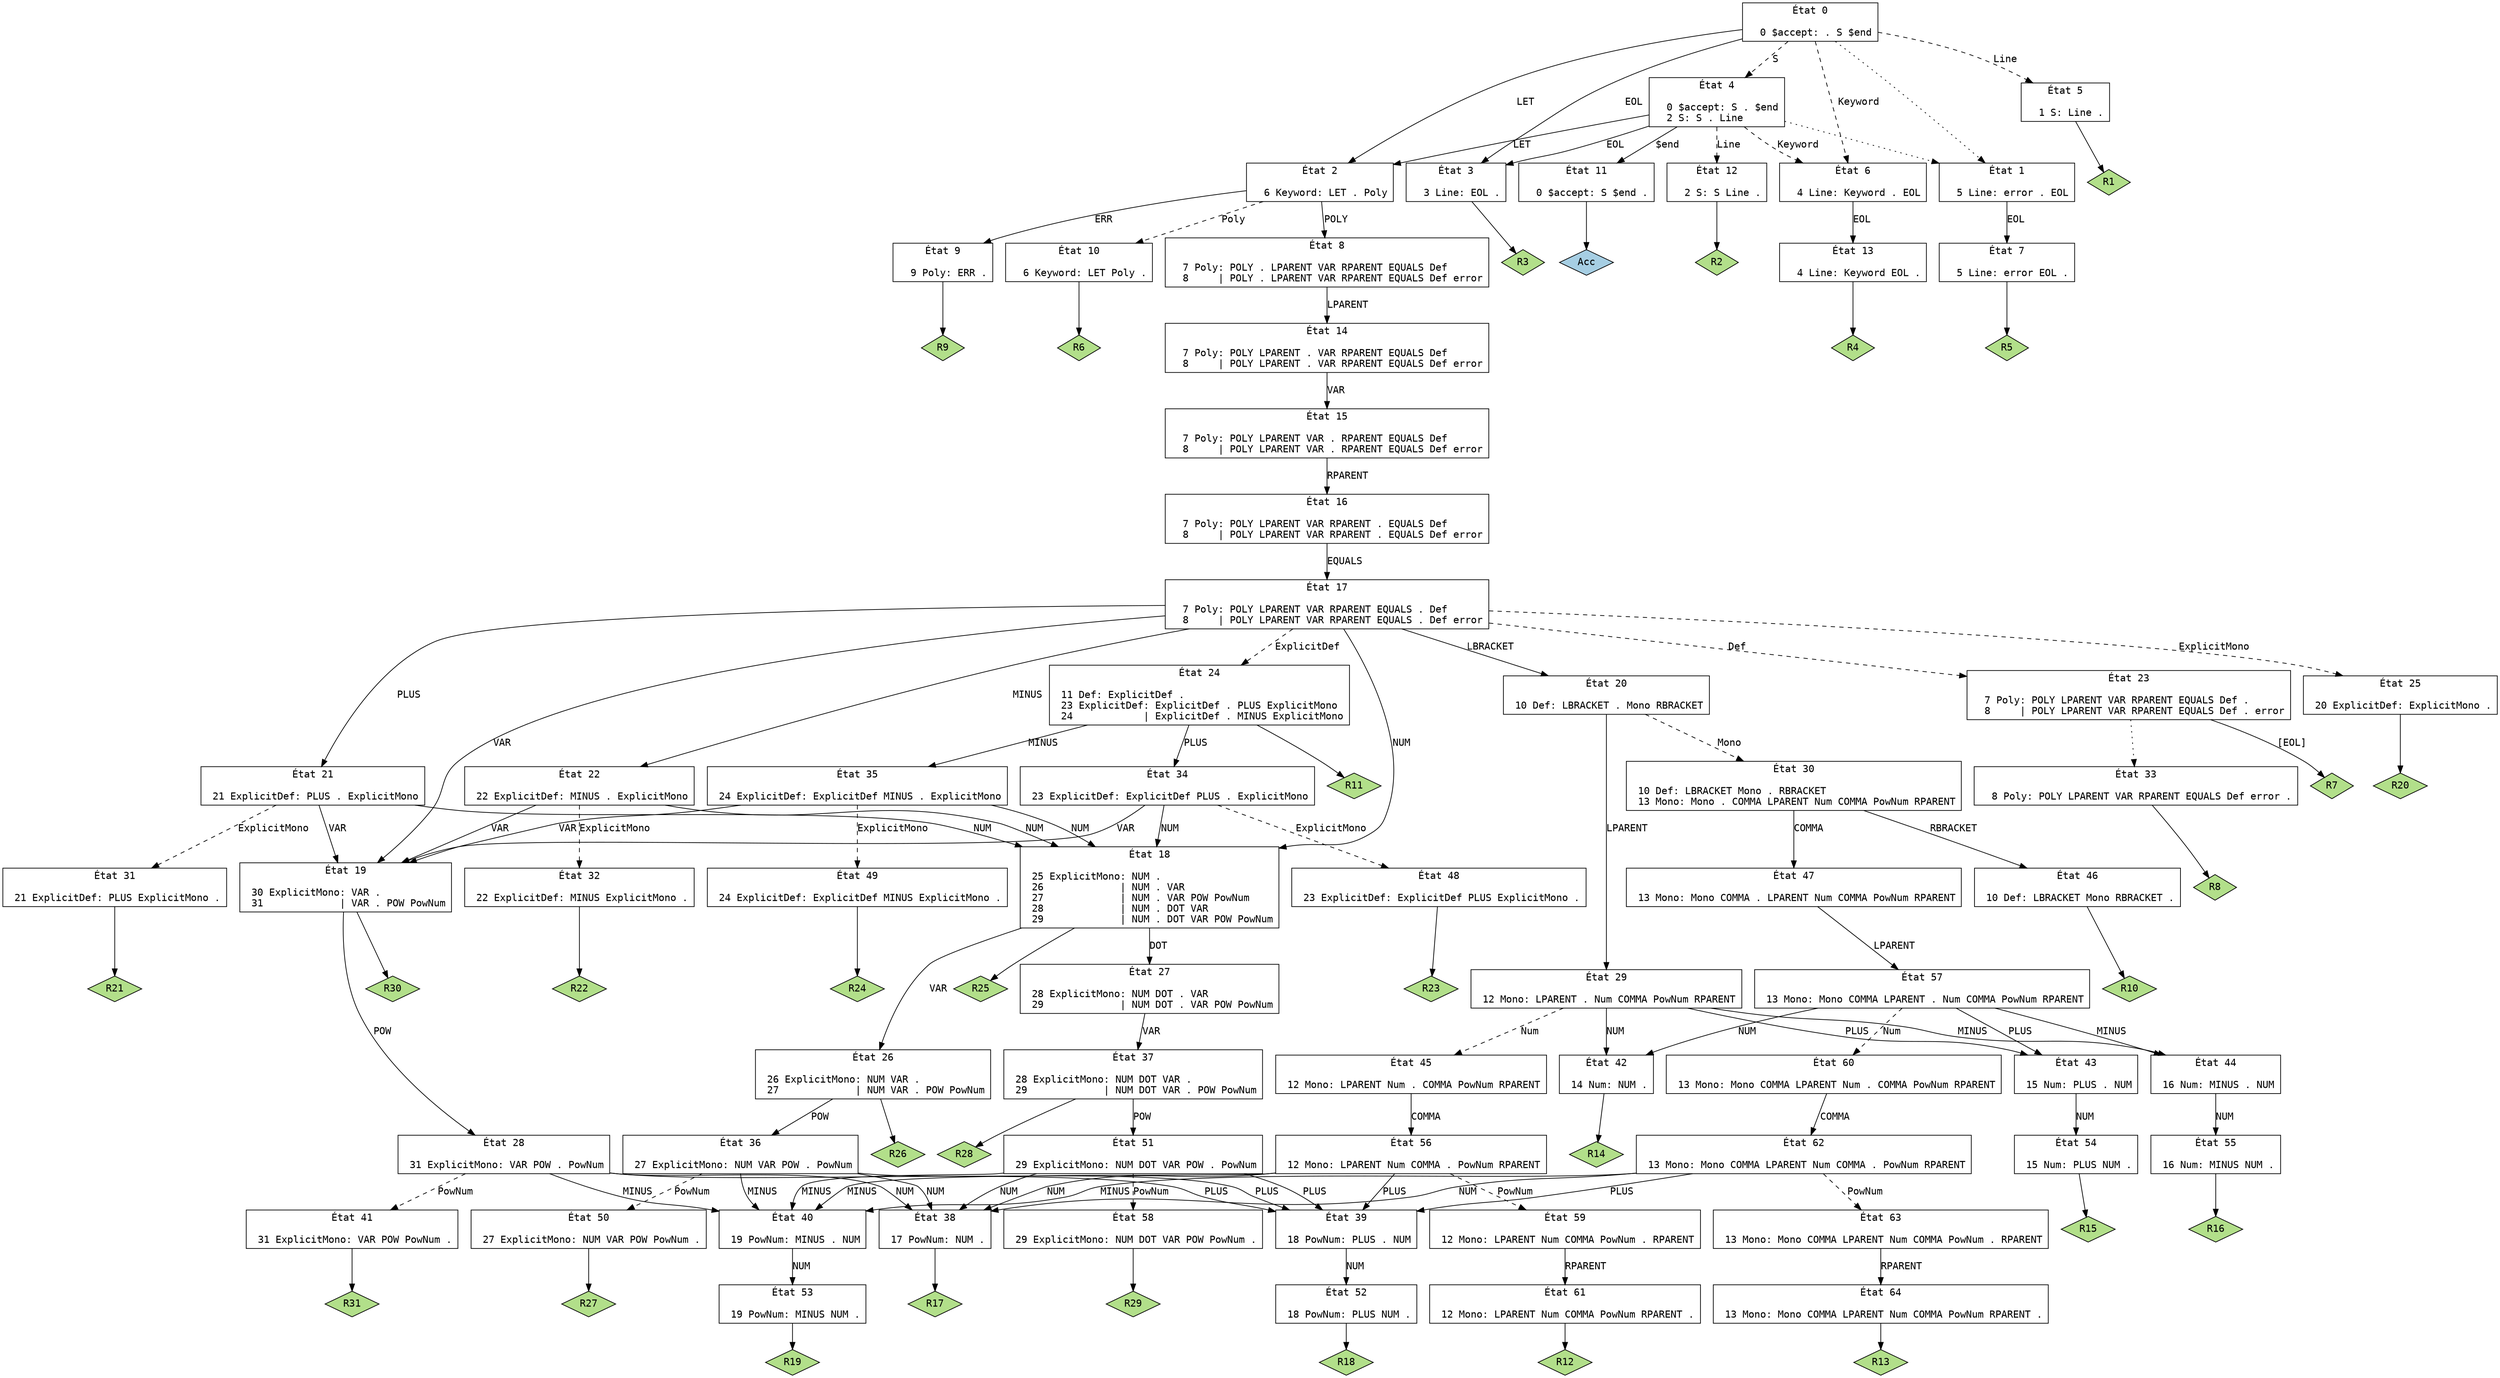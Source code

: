 // Produit par GNU Bison 3.0.4.
// Rapporter les bugs à <bug-bison@gnu.org>.
// Page d'accueil: <http://www.gnu.org/software/bison/>.

digraph "parser.y"
{
  node [fontname = courier, shape = box, colorscheme = paired6]
  edge [fontname = courier]

  0 [label="État 0\n\l  0 $accept: . S $end\l"]
  0 -> 1 [style=dotted]
  0 -> 2 [style=solid label="LET"]
  0 -> 3 [style=solid label="EOL"]
  0 -> 4 [style=dashed label="S"]
  0 -> 5 [style=dashed label="Line"]
  0 -> 6 [style=dashed label="Keyword"]
  1 [label="État 1\n\l  5 Line: error . EOL\l"]
  1 -> 7 [style=solid label="EOL"]
  2 [label="État 2\n\l  6 Keyword: LET . Poly\l"]
  2 -> 8 [style=solid label="POLY"]
  2 -> 9 [style=solid label="ERR"]
  2 -> 10 [style=dashed label="Poly"]
  3 [label="État 3\n\l  3 Line: EOL .\l"]
  3 -> "3R3" [style=solid]
 "3R3" [label="R3", fillcolor=3, shape=diamond, style=filled]
  4 [label="État 4\n\l  0 $accept: S . $end\l  2 S: S . Line\l"]
  4 -> 11 [style=solid label="$end"]
  4 -> 1 [style=dotted]
  4 -> 2 [style=solid label="LET"]
  4 -> 3 [style=solid label="EOL"]
  4 -> 12 [style=dashed label="Line"]
  4 -> 6 [style=dashed label="Keyword"]
  5 [label="État 5\n\l  1 S: Line .\l"]
  5 -> "5R1" [style=solid]
 "5R1" [label="R1", fillcolor=3, shape=diamond, style=filled]
  6 [label="État 6\n\l  4 Line: Keyword . EOL\l"]
  6 -> 13 [style=solid label="EOL"]
  7 [label="État 7\n\l  5 Line: error EOL .\l"]
  7 -> "7R5" [style=solid]
 "7R5" [label="R5", fillcolor=3, shape=diamond, style=filled]
  8 [label="État 8\n\l  7 Poly: POLY . LPARENT VAR RPARENT EQUALS Def\l  8     | POLY . LPARENT VAR RPARENT EQUALS Def error\l"]
  8 -> 14 [style=solid label="LPARENT"]
  9 [label="État 9\n\l  9 Poly: ERR .\l"]
  9 -> "9R9" [style=solid]
 "9R9" [label="R9", fillcolor=3, shape=diamond, style=filled]
  10 [label="État 10\n\l  6 Keyword: LET Poly .\l"]
  10 -> "10R6" [style=solid]
 "10R6" [label="R6", fillcolor=3, shape=diamond, style=filled]
  11 [label="État 11\n\l  0 $accept: S $end .\l"]
  11 -> "11R0" [style=solid]
 "11R0" [label="Acc", fillcolor=1, shape=diamond, style=filled]
  12 [label="État 12\n\l  2 S: S Line .\l"]
  12 -> "12R2" [style=solid]
 "12R2" [label="R2", fillcolor=3, shape=diamond, style=filled]
  13 [label="État 13\n\l  4 Line: Keyword EOL .\l"]
  13 -> "13R4" [style=solid]
 "13R4" [label="R4", fillcolor=3, shape=diamond, style=filled]
  14 [label="État 14\n\l  7 Poly: POLY LPARENT . VAR RPARENT EQUALS Def\l  8     | POLY LPARENT . VAR RPARENT EQUALS Def error\l"]
  14 -> 15 [style=solid label="VAR"]
  15 [label="État 15\n\l  7 Poly: POLY LPARENT VAR . RPARENT EQUALS Def\l  8     | POLY LPARENT VAR . RPARENT EQUALS Def error\l"]
  15 -> 16 [style=solid label="RPARENT"]
  16 [label="État 16\n\l  7 Poly: POLY LPARENT VAR RPARENT . EQUALS Def\l  8     | POLY LPARENT VAR RPARENT . EQUALS Def error\l"]
  16 -> 17 [style=solid label="EQUALS"]
  17 [label="État 17\n\l  7 Poly: POLY LPARENT VAR RPARENT EQUALS . Def\l  8     | POLY LPARENT VAR RPARENT EQUALS . Def error\l"]
  17 -> 18 [style=solid label="NUM"]
  17 -> 19 [style=solid label="VAR"]
  17 -> 20 [style=solid label="LBRACKET"]
  17 -> 21 [style=solid label="PLUS"]
  17 -> 22 [style=solid label="MINUS"]
  17 -> 23 [style=dashed label="Def"]
  17 -> 24 [style=dashed label="ExplicitDef"]
  17 -> 25 [style=dashed label="ExplicitMono"]
  18 [label="État 18\n\l 25 ExplicitMono: NUM .\l 26             | NUM . VAR\l 27             | NUM . VAR POW PowNum\l 28             | NUM . DOT VAR\l 29             | NUM . DOT VAR POW PowNum\l"]
  18 -> 26 [style=solid label="VAR"]
  18 -> 27 [style=solid label="DOT"]
  18 -> "18R25" [style=solid]
 "18R25" [label="R25", fillcolor=3, shape=diamond, style=filled]
  19 [label="État 19\n\l 30 ExplicitMono: VAR .\l 31             | VAR . POW PowNum\l"]
  19 -> 28 [style=solid label="POW"]
  19 -> "19R30" [style=solid]
 "19R30" [label="R30", fillcolor=3, shape=diamond, style=filled]
  20 [label="État 20\n\l 10 Def: LBRACKET . Mono RBRACKET\l"]
  20 -> 29 [style=solid label="LPARENT"]
  20 -> 30 [style=dashed label="Mono"]
  21 [label="État 21\n\l 21 ExplicitDef: PLUS . ExplicitMono\l"]
  21 -> 18 [style=solid label="NUM"]
  21 -> 19 [style=solid label="VAR"]
  21 -> 31 [style=dashed label="ExplicitMono"]
  22 [label="État 22\n\l 22 ExplicitDef: MINUS . ExplicitMono\l"]
  22 -> 18 [style=solid label="NUM"]
  22 -> 19 [style=solid label="VAR"]
  22 -> 32 [style=dashed label="ExplicitMono"]
  23 [label="État 23\n\l  7 Poly: POLY LPARENT VAR RPARENT EQUALS Def .\l  8     | POLY LPARENT VAR RPARENT EQUALS Def . error\l"]
  23 -> 33 [style=dotted]
  23 -> "23R7" [label="[EOL]", style=solid]
 "23R7" [label="R7", fillcolor=3, shape=diamond, style=filled]
  24 [label="État 24\n\l 11 Def: ExplicitDef .\l 23 ExplicitDef: ExplicitDef . PLUS ExplicitMono\l 24            | ExplicitDef . MINUS ExplicitMono\l"]
  24 -> 34 [style=solid label="PLUS"]
  24 -> 35 [style=solid label="MINUS"]
  24 -> "24R11" [style=solid]
 "24R11" [label="R11", fillcolor=3, shape=diamond, style=filled]
  25 [label="État 25\n\l 20 ExplicitDef: ExplicitMono .\l"]
  25 -> "25R20" [style=solid]
 "25R20" [label="R20", fillcolor=3, shape=diamond, style=filled]
  26 [label="État 26\n\l 26 ExplicitMono: NUM VAR .\l 27             | NUM VAR . POW PowNum\l"]
  26 -> 36 [style=solid label="POW"]
  26 -> "26R26" [style=solid]
 "26R26" [label="R26", fillcolor=3, shape=diamond, style=filled]
  27 [label="État 27\n\l 28 ExplicitMono: NUM DOT . VAR\l 29             | NUM DOT . VAR POW PowNum\l"]
  27 -> 37 [style=solid label="VAR"]
  28 [label="État 28\n\l 31 ExplicitMono: VAR POW . PowNum\l"]
  28 -> 38 [style=solid label="NUM"]
  28 -> 39 [style=solid label="PLUS"]
  28 -> 40 [style=solid label="MINUS"]
  28 -> 41 [style=dashed label="PowNum"]
  29 [label="État 29\n\l 12 Mono: LPARENT . Num COMMA PowNum RPARENT\l"]
  29 -> 42 [style=solid label="NUM"]
  29 -> 43 [style=solid label="PLUS"]
  29 -> 44 [style=solid label="MINUS"]
  29 -> 45 [style=dashed label="Num"]
  30 [label="État 30\n\l 10 Def: LBRACKET Mono . RBRACKET\l 13 Mono: Mono . COMMA LPARENT Num COMMA PowNum RPARENT\l"]
  30 -> 46 [style=solid label="RBRACKET"]
  30 -> 47 [style=solid label="COMMA"]
  31 [label="État 31\n\l 21 ExplicitDef: PLUS ExplicitMono .\l"]
  31 -> "31R21" [style=solid]
 "31R21" [label="R21", fillcolor=3, shape=diamond, style=filled]
  32 [label="État 32\n\l 22 ExplicitDef: MINUS ExplicitMono .\l"]
  32 -> "32R22" [style=solid]
 "32R22" [label="R22", fillcolor=3, shape=diamond, style=filled]
  33 [label="État 33\n\l  8 Poly: POLY LPARENT VAR RPARENT EQUALS Def error .\l"]
  33 -> "33R8" [style=solid]
 "33R8" [label="R8", fillcolor=3, shape=diamond, style=filled]
  34 [label="État 34\n\l 23 ExplicitDef: ExplicitDef PLUS . ExplicitMono\l"]
  34 -> 18 [style=solid label="NUM"]
  34 -> 19 [style=solid label="VAR"]
  34 -> 48 [style=dashed label="ExplicitMono"]
  35 [label="État 35\n\l 24 ExplicitDef: ExplicitDef MINUS . ExplicitMono\l"]
  35 -> 18 [style=solid label="NUM"]
  35 -> 19 [style=solid label="VAR"]
  35 -> 49 [style=dashed label="ExplicitMono"]
  36 [label="État 36\n\l 27 ExplicitMono: NUM VAR POW . PowNum\l"]
  36 -> 38 [style=solid label="NUM"]
  36 -> 39 [style=solid label="PLUS"]
  36 -> 40 [style=solid label="MINUS"]
  36 -> 50 [style=dashed label="PowNum"]
  37 [label="État 37\n\l 28 ExplicitMono: NUM DOT VAR .\l 29             | NUM DOT VAR . POW PowNum\l"]
  37 -> 51 [style=solid label="POW"]
  37 -> "37R28" [style=solid]
 "37R28" [label="R28", fillcolor=3, shape=diamond, style=filled]
  38 [label="État 38\n\l 17 PowNum: NUM .\l"]
  38 -> "38R17" [style=solid]
 "38R17" [label="R17", fillcolor=3, shape=diamond, style=filled]
  39 [label="État 39\n\l 18 PowNum: PLUS . NUM\l"]
  39 -> 52 [style=solid label="NUM"]
  40 [label="État 40\n\l 19 PowNum: MINUS . NUM\l"]
  40 -> 53 [style=solid label="NUM"]
  41 [label="État 41\n\l 31 ExplicitMono: VAR POW PowNum .\l"]
  41 -> "41R31" [style=solid]
 "41R31" [label="R31", fillcolor=3, shape=diamond, style=filled]
  42 [label="État 42\n\l 14 Num: NUM .\l"]
  42 -> "42R14" [style=solid]
 "42R14" [label="R14", fillcolor=3, shape=diamond, style=filled]
  43 [label="État 43\n\l 15 Num: PLUS . NUM\l"]
  43 -> 54 [style=solid label="NUM"]
  44 [label="État 44\n\l 16 Num: MINUS . NUM\l"]
  44 -> 55 [style=solid label="NUM"]
  45 [label="État 45\n\l 12 Mono: LPARENT Num . COMMA PowNum RPARENT\l"]
  45 -> 56 [style=solid label="COMMA"]
  46 [label="État 46\n\l 10 Def: LBRACKET Mono RBRACKET .\l"]
  46 -> "46R10" [style=solid]
 "46R10" [label="R10", fillcolor=3, shape=diamond, style=filled]
  47 [label="État 47\n\l 13 Mono: Mono COMMA . LPARENT Num COMMA PowNum RPARENT\l"]
  47 -> 57 [style=solid label="LPARENT"]
  48 [label="État 48\n\l 23 ExplicitDef: ExplicitDef PLUS ExplicitMono .\l"]
  48 -> "48R23" [style=solid]
 "48R23" [label="R23", fillcolor=3, shape=diamond, style=filled]
  49 [label="État 49\n\l 24 ExplicitDef: ExplicitDef MINUS ExplicitMono .\l"]
  49 -> "49R24" [style=solid]
 "49R24" [label="R24", fillcolor=3, shape=diamond, style=filled]
  50 [label="État 50\n\l 27 ExplicitMono: NUM VAR POW PowNum .\l"]
  50 -> "50R27" [style=solid]
 "50R27" [label="R27", fillcolor=3, shape=diamond, style=filled]
  51 [label="État 51\n\l 29 ExplicitMono: NUM DOT VAR POW . PowNum\l"]
  51 -> 38 [style=solid label="NUM"]
  51 -> 39 [style=solid label="PLUS"]
  51 -> 40 [style=solid label="MINUS"]
  51 -> 58 [style=dashed label="PowNum"]
  52 [label="État 52\n\l 18 PowNum: PLUS NUM .\l"]
  52 -> "52R18" [style=solid]
 "52R18" [label="R18", fillcolor=3, shape=diamond, style=filled]
  53 [label="État 53\n\l 19 PowNum: MINUS NUM .\l"]
  53 -> "53R19" [style=solid]
 "53R19" [label="R19", fillcolor=3, shape=diamond, style=filled]
  54 [label="État 54\n\l 15 Num: PLUS NUM .\l"]
  54 -> "54R15" [style=solid]
 "54R15" [label="R15", fillcolor=3, shape=diamond, style=filled]
  55 [label="État 55\n\l 16 Num: MINUS NUM .\l"]
  55 -> "55R16" [style=solid]
 "55R16" [label="R16", fillcolor=3, shape=diamond, style=filled]
  56 [label="État 56\n\l 12 Mono: LPARENT Num COMMA . PowNum RPARENT\l"]
  56 -> 38 [style=solid label="NUM"]
  56 -> 39 [style=solid label="PLUS"]
  56 -> 40 [style=solid label="MINUS"]
  56 -> 59 [style=dashed label="PowNum"]
  57 [label="État 57\n\l 13 Mono: Mono COMMA LPARENT . Num COMMA PowNum RPARENT\l"]
  57 -> 42 [style=solid label="NUM"]
  57 -> 43 [style=solid label="PLUS"]
  57 -> 44 [style=solid label="MINUS"]
  57 -> 60 [style=dashed label="Num"]
  58 [label="État 58\n\l 29 ExplicitMono: NUM DOT VAR POW PowNum .\l"]
  58 -> "58R29" [style=solid]
 "58R29" [label="R29", fillcolor=3, shape=diamond, style=filled]
  59 [label="État 59\n\l 12 Mono: LPARENT Num COMMA PowNum . RPARENT\l"]
  59 -> 61 [style=solid label="RPARENT"]
  60 [label="État 60\n\l 13 Mono: Mono COMMA LPARENT Num . COMMA PowNum RPARENT\l"]
  60 -> 62 [style=solid label="COMMA"]
  61 [label="État 61\n\l 12 Mono: LPARENT Num COMMA PowNum RPARENT .\l"]
  61 -> "61R12" [style=solid]
 "61R12" [label="R12", fillcolor=3, shape=diamond, style=filled]
  62 [label="État 62\n\l 13 Mono: Mono COMMA LPARENT Num COMMA . PowNum RPARENT\l"]
  62 -> 38 [style=solid label="NUM"]
  62 -> 39 [style=solid label="PLUS"]
  62 -> 40 [style=solid label="MINUS"]
  62 -> 63 [style=dashed label="PowNum"]
  63 [label="État 63\n\l 13 Mono: Mono COMMA LPARENT Num COMMA PowNum . RPARENT\l"]
  63 -> 64 [style=solid label="RPARENT"]
  64 [label="État 64\n\l 13 Mono: Mono COMMA LPARENT Num COMMA PowNum RPARENT .\l"]
  64 -> "64R13" [style=solid]
 "64R13" [label="R13", fillcolor=3, shape=diamond, style=filled]
}
